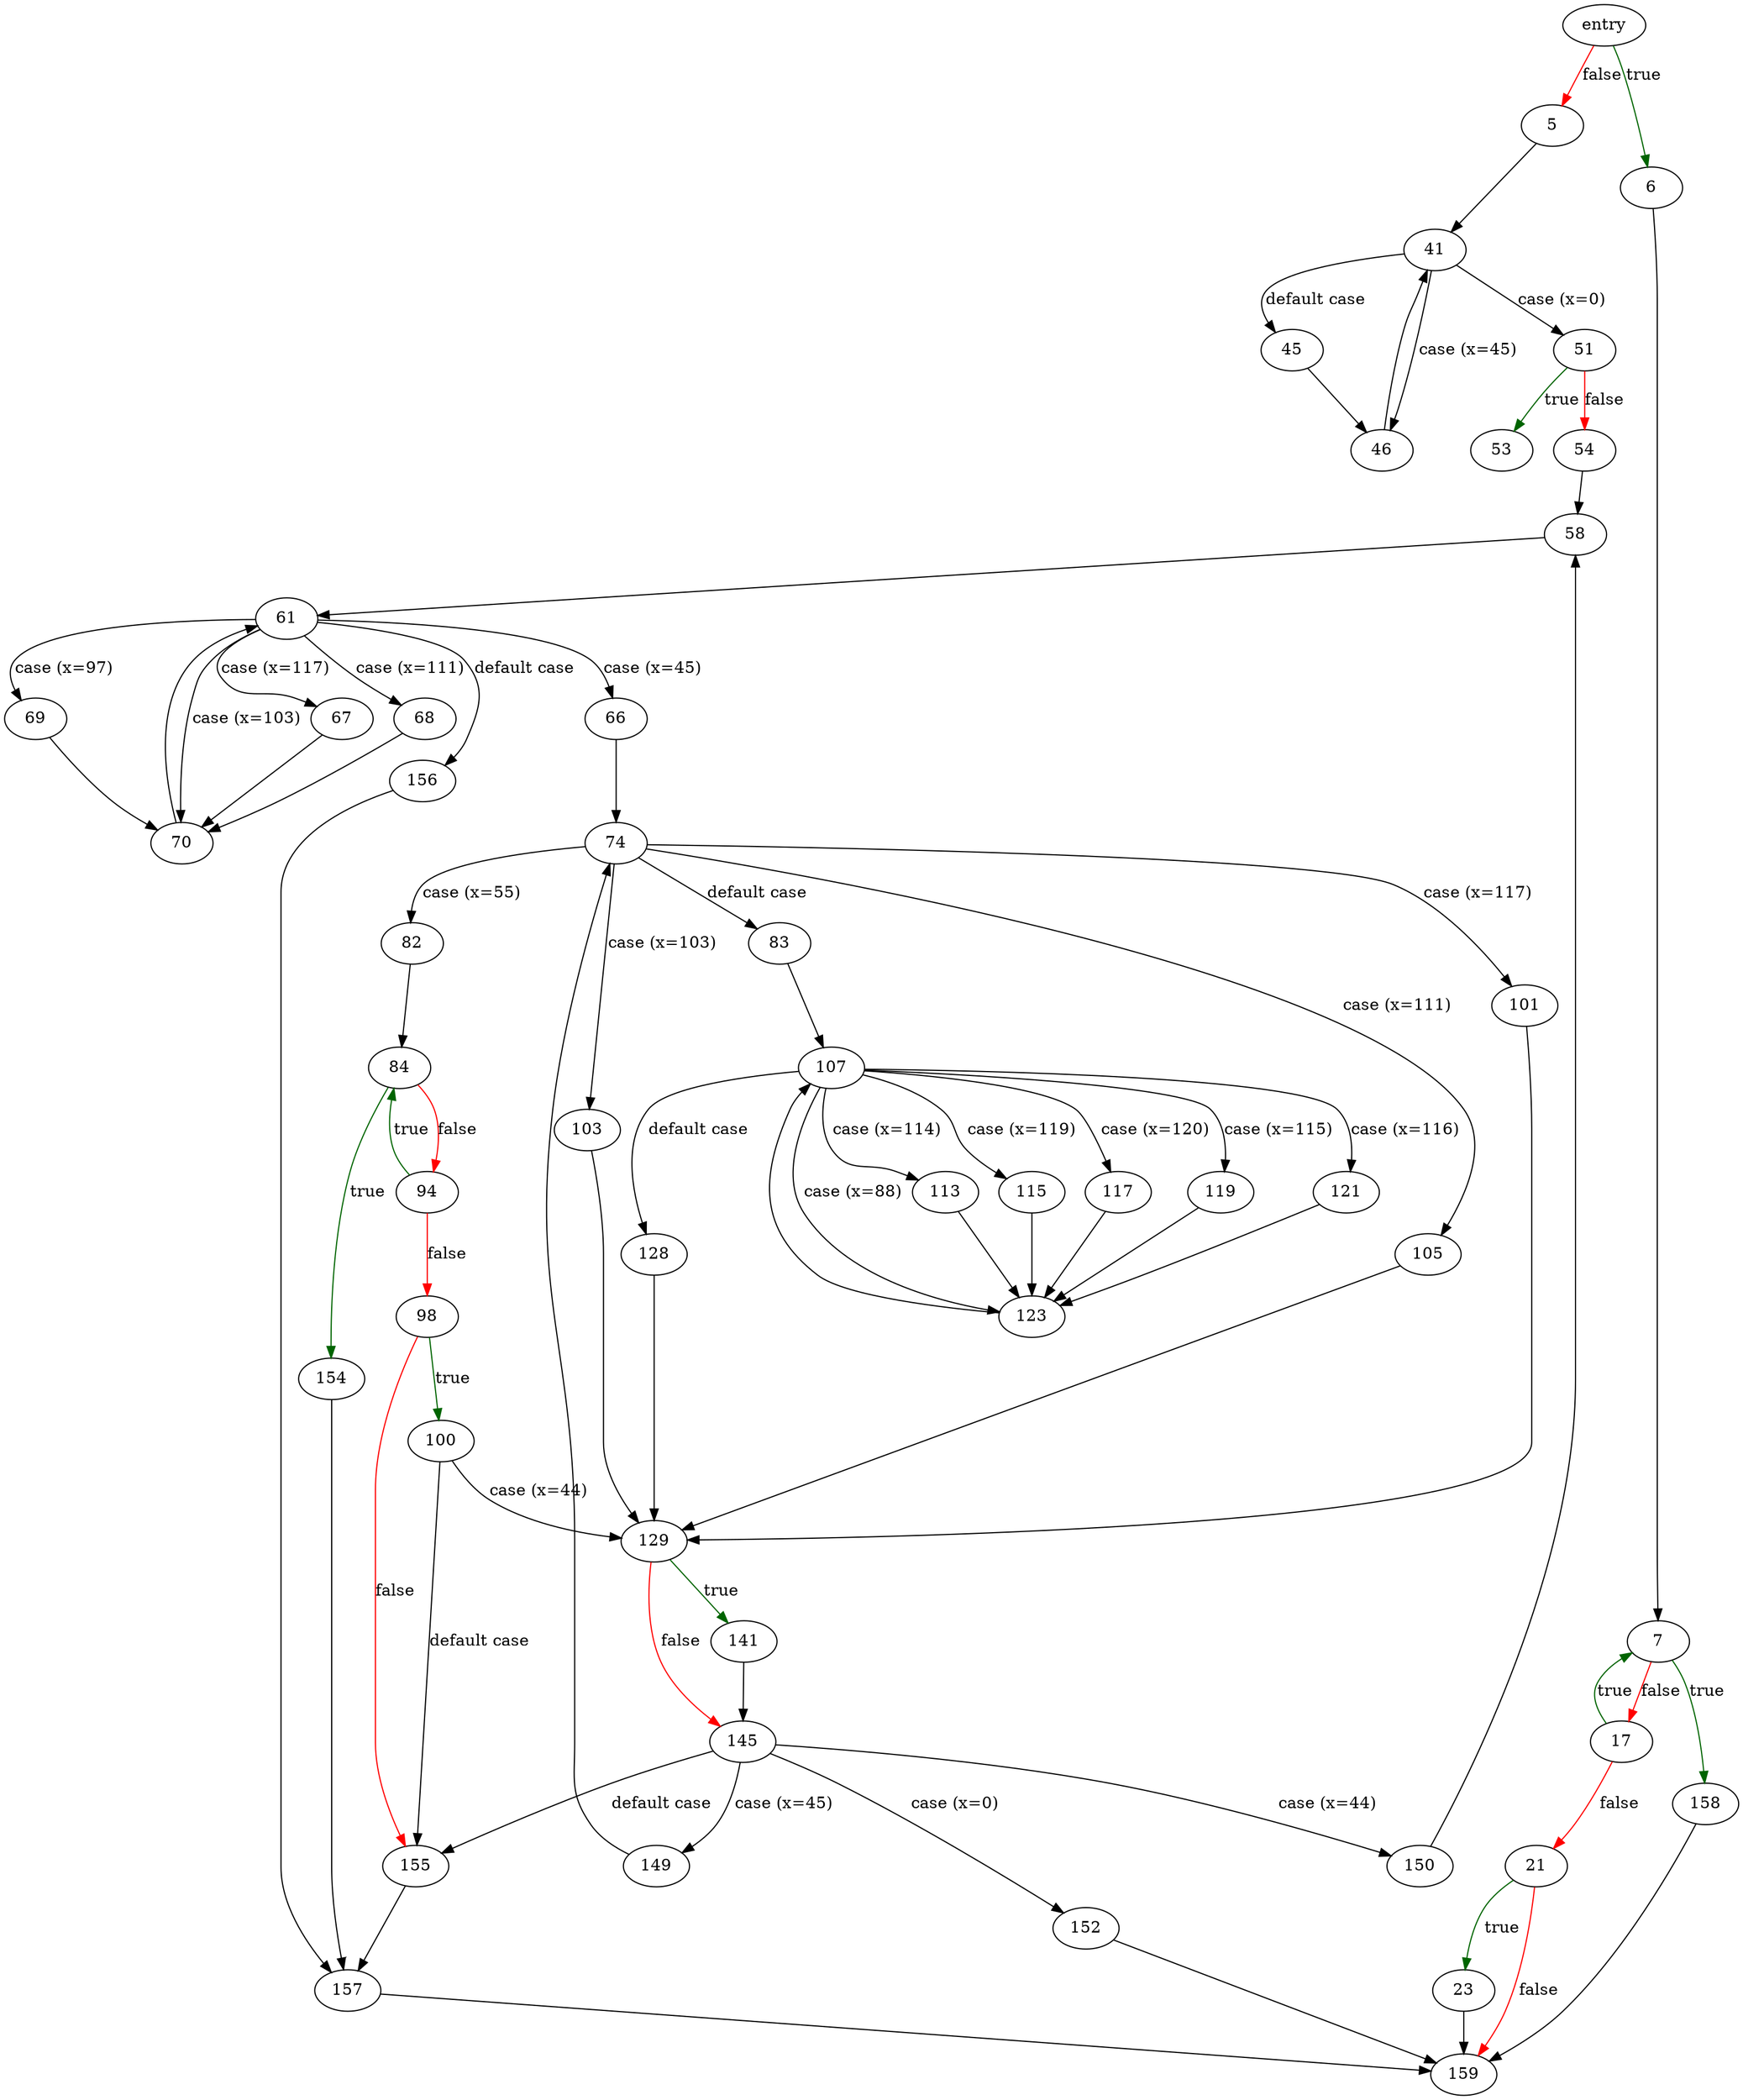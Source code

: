 digraph "mode_compile" {
	// Node definitions.
	1 [label=entry];
	5;
	6;
	7;
	17;
	21;
	23;
	41;
	45;
	46;
	51;
	53;
	54;
	58;
	61;
	66;
	67;
	68;
	69;
	70;
	74;
	82;
	83;
	84;
	94;
	98;
	100;
	101;
	103;
	105;
	107;
	113;
	115;
	117;
	119;
	121;
	123;
	128;
	129;
	141;
	145;
	149;
	150;
	152;
	154;
	155;
	156;
	157;
	158;
	159;

	// Edge definitions.
	1 -> 5 [
		color=red
		label=false
	];
	1 -> 6 [
		color=darkgreen
		label=true
	];
	5 -> 41;
	6 -> 7;
	7 -> 17 [
		color=red
		label=false
	];
	7 -> 158 [
		color=darkgreen
		label=true
	];
	17 -> 7 [
		color=darkgreen
		label=true
	];
	17 -> 21 [
		color=red
		label=false
	];
	21 -> 23 [
		color=darkgreen
		label=true
	];
	21 -> 159 [
		color=red
		label=false
	];
	23 -> 159;
	41 -> 45 [label="default case"];
	41 -> 46 [label="case (x=45)"];
	41 -> 51 [label="case (x=0)"];
	45 -> 46;
	46 -> 41;
	51 -> 53 [
		color=darkgreen
		label=true
	];
	51 -> 54 [
		color=red
		label=false
	];
	54 -> 58;
	58 -> 61;
	61 -> 66 [label="case (x=45)"];
	61 -> 67 [label="case (x=117)"];
	61 -> 68 [label="case (x=111)"];
	61 -> 69 [label="case (x=97)"];
	61 -> 70 [label="case (x=103)"];
	61 -> 156 [label="default case"];
	66 -> 74;
	67 -> 70;
	68 -> 70;
	69 -> 70;
	70 -> 61;
	74 -> 82 [label="case (x=55)"];
	74 -> 83 [label="default case"];
	74 -> 101 [label="case (x=117)"];
	74 -> 103 [label="case (x=103)"];
	74 -> 105 [label="case (x=111)"];
	82 -> 84;
	83 -> 107;
	84 -> 94 [
		color=red
		label=false
	];
	84 -> 154 [
		color=darkgreen
		label=true
	];
	94 -> 84 [
		color=darkgreen
		label=true
	];
	94 -> 98 [
		color=red
		label=false
	];
	98 -> 100 [
		color=darkgreen
		label=true
	];
	98 -> 155 [
		color=red
		label=false
	];
	100 -> 129 [label="case (x=44)"];
	100 -> 155 [label="default case"];
	101 -> 129;
	103 -> 129;
	105 -> 129;
	107 -> 113 [label="case (x=114)"];
	107 -> 115 [label="case (x=119)"];
	107 -> 117 [label="case (x=120)"];
	107 -> 119 [label="case (x=115)"];
	107 -> 121 [label="case (x=116)"];
	107 -> 123 [label="case (x=88)"];
	107 -> 128 [label="default case"];
	113 -> 123;
	115 -> 123;
	117 -> 123;
	119 -> 123;
	121 -> 123;
	123 -> 107;
	128 -> 129;
	129 -> 141 [
		color=darkgreen
		label=true
	];
	129 -> 145 [
		color=red
		label=false
	];
	141 -> 145;
	145 -> 149 [label="case (x=45)"];
	145 -> 150 [label="case (x=44)"];
	145 -> 152 [label="case (x=0)"];
	145 -> 155 [label="default case"];
	149 -> 74;
	150 -> 58;
	152 -> 159;
	154 -> 157;
	155 -> 157;
	156 -> 157;
	157 -> 159;
	158 -> 159;
}
